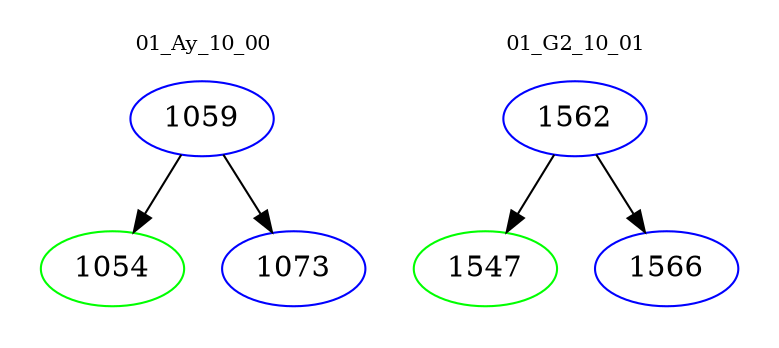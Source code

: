 digraph{
subgraph cluster_0 {
color = white
label = "01_Ay_10_00";
fontsize=10;
T0_1059 [label="1059", color="blue"]
T0_1059 -> T0_1054 [color="black"]
T0_1054 [label="1054", color="green"]
T0_1059 -> T0_1073 [color="black"]
T0_1073 [label="1073", color="blue"]
}
subgraph cluster_1 {
color = white
label = "01_G2_10_01";
fontsize=10;
T1_1562 [label="1562", color="blue"]
T1_1562 -> T1_1547 [color="black"]
T1_1547 [label="1547", color="green"]
T1_1562 -> T1_1566 [color="black"]
T1_1566 [label="1566", color="blue"]
}
}

